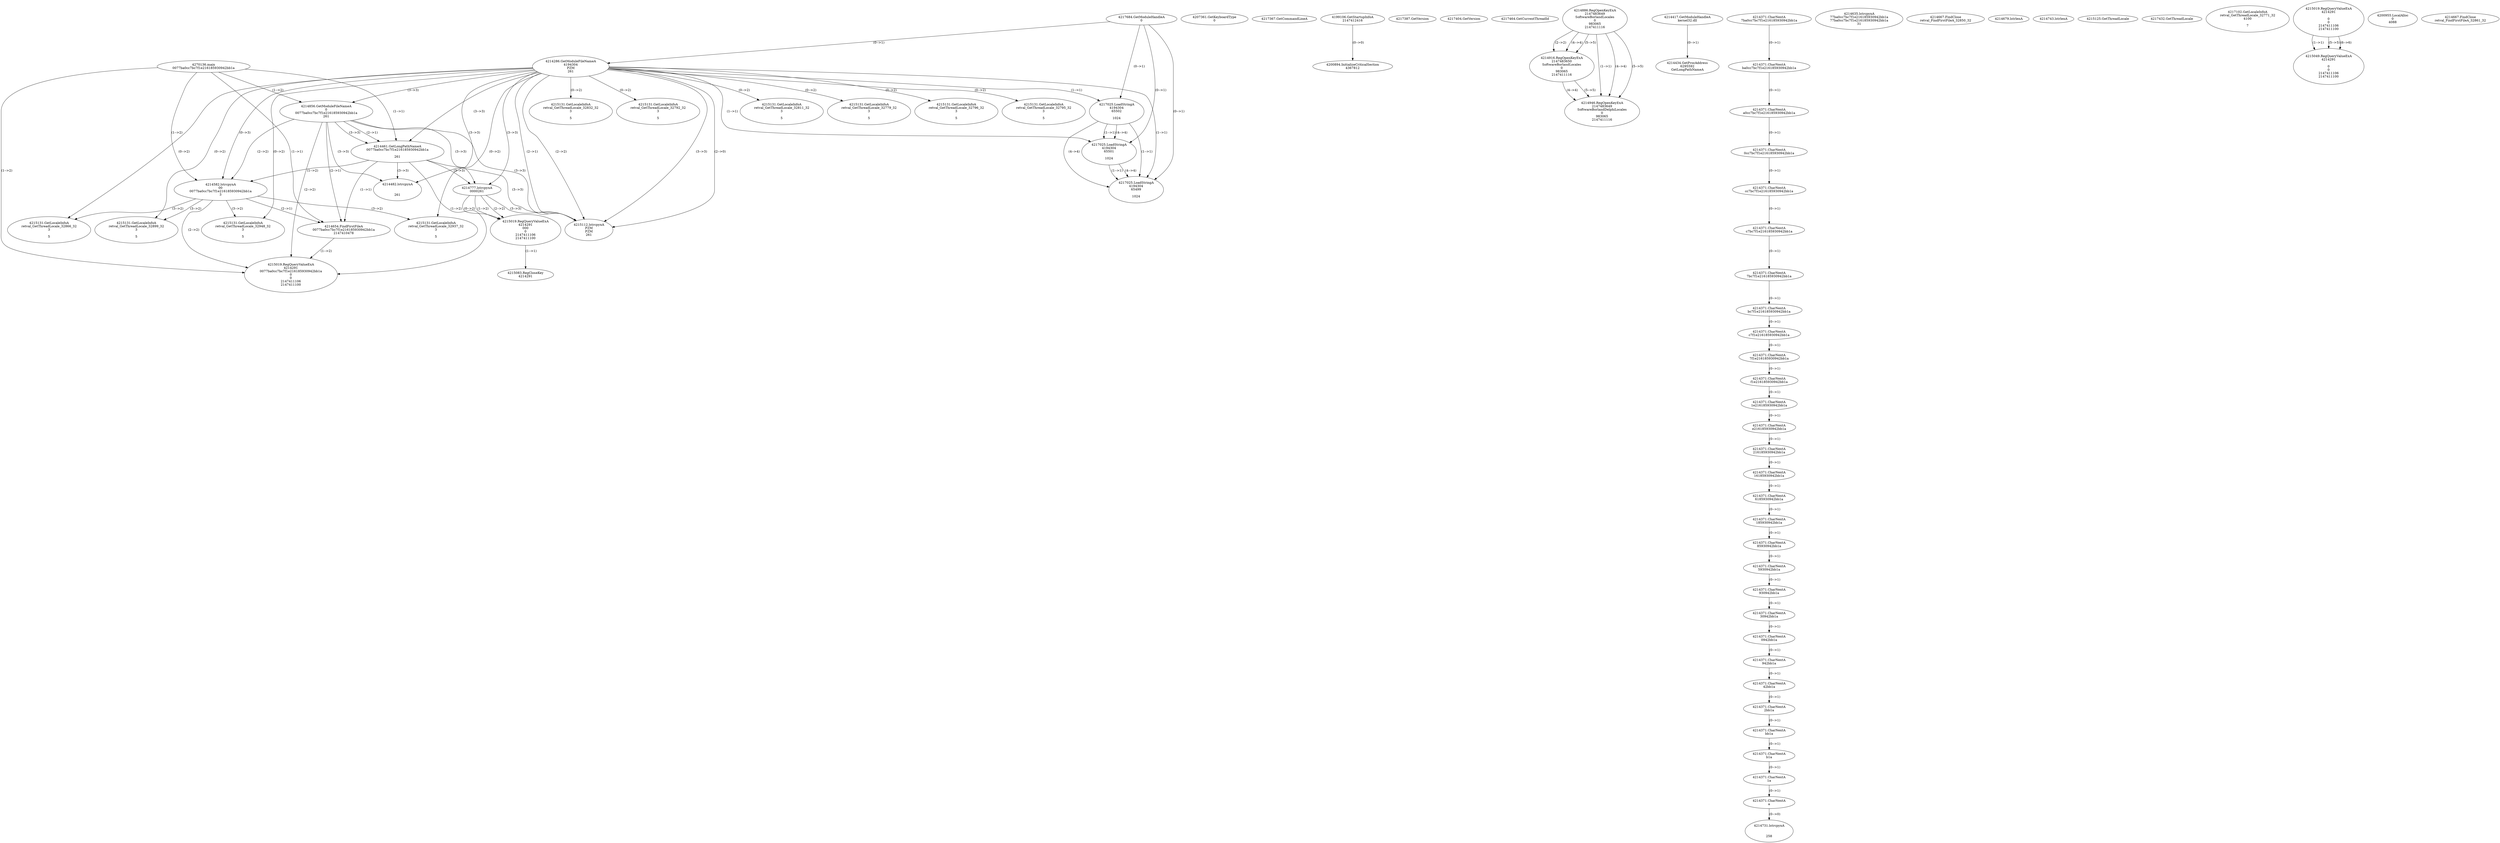 // Global SCDG with merge call
digraph {
	0 [label="4270136.main
0077ba0cc7bc7f1e216185930942bb1a"]
	1 [label="4217684.GetModuleHandleA
0"]
	2 [label="4207361.GetKeyboardType
0"]
	3 [label="4217367.GetCommandLineA
"]
	4 [label="4199106.GetStartupInfoA
2147412416"]
	5 [label="4217387.GetVersion
"]
	6 [label="4217404.GetVersion
"]
	7 [label="4217464.GetCurrentThreadId
"]
	8 [label="4214286.GetModuleFileNameA
4194304
PZM
261"]
	1 -> 8 [label="(0-->1)"]
	9 [label="4214856.GetModuleFileNameA
0
0077ba0cc7bc7f1e216185930942bb1a
261"]
	0 -> 9 [label="(1-->2)"]
	8 -> 9 [label="(3-->3)"]
	10 [label="4214886.RegOpenKeyExA
2147483649
Software\Borland\Locales
0
983065
2147411116"]
	11 [label="4214916.RegOpenKeyExA
2147483650
Software\Borland\Locales
0
983065
2147411116"]
	10 -> 11 [label="(2-->2)"]
	10 -> 11 [label="(4-->4)"]
	10 -> 11 [label="(5-->5)"]
	12 [label="4214946.RegOpenKeyExA
2147483649
Software\Borland\Delphi\Locales
0
983065
2147411116"]
	10 -> 12 [label="(1-->1)"]
	10 -> 12 [label="(4-->4)"]
	11 -> 12 [label="(4-->4)"]
	10 -> 12 [label="(5-->5)"]
	11 -> 12 [label="(5-->5)"]
	13 [label="4214417.GetModuleHandleA
kernel32.dll"]
	14 [label="4214434.GetProcAddress
6295592
GetLongPathNameA"]
	13 -> 14 [label="(0-->1)"]
	15 [label="4214461.GetLongPathNameA
0077ba0cc7bc7f1e216185930942bb1a

261"]
	0 -> 15 [label="(1-->1)"]
	9 -> 15 [label="(2-->1)"]
	8 -> 15 [label="(3-->3)"]
	9 -> 15 [label="(3-->3)"]
	16 [label="4214582.lstrcpynA
00
0077ba0cc7bc7f1e216185930942bb1a
3"]
	0 -> 16 [label="(1-->2)"]
	9 -> 16 [label="(2-->2)"]
	15 -> 16 [label="(1-->2)"]
	8 -> 16 [label="(0-->3)"]
	17 [label="4214371.CharNextA
7ba0cc7bc7f1e216185930942bb1a"]
	18 [label="4214371.CharNextA
ba0cc7bc7f1e216185930942bb1a"]
	17 -> 18 [label="(0-->1)"]
	19 [label="4214371.CharNextA
a0cc7bc7f1e216185930942bb1a"]
	18 -> 19 [label="(0-->1)"]
	20 [label="4214371.CharNextA
0cc7bc7f1e216185930942bb1a"]
	19 -> 20 [label="(0-->1)"]
	21 [label="4214371.CharNextA
cc7bc7f1e216185930942bb1a"]
	20 -> 21 [label="(0-->1)"]
	22 [label="4214371.CharNextA
c7bc7f1e216185930942bb1a"]
	21 -> 22 [label="(0-->1)"]
	23 [label="4214371.CharNextA
7bc7f1e216185930942bb1a"]
	22 -> 23 [label="(0-->1)"]
	24 [label="4214371.CharNextA
bc7f1e216185930942bb1a"]
	23 -> 24 [label="(0-->1)"]
	25 [label="4214371.CharNextA
c7f1e216185930942bb1a"]
	24 -> 25 [label="(0-->1)"]
	26 [label="4214371.CharNextA
7f1e216185930942bb1a"]
	25 -> 26 [label="(0-->1)"]
	27 [label="4214371.CharNextA
f1e216185930942bb1a"]
	26 -> 27 [label="(0-->1)"]
	28 [label="4214371.CharNextA
1e216185930942bb1a"]
	27 -> 28 [label="(0-->1)"]
	29 [label="4214371.CharNextA
e216185930942bb1a"]
	28 -> 29 [label="(0-->1)"]
	30 [label="4214371.CharNextA
216185930942bb1a"]
	29 -> 30 [label="(0-->1)"]
	31 [label="4214371.CharNextA
16185930942bb1a"]
	30 -> 31 [label="(0-->1)"]
	32 [label="4214371.CharNextA
6185930942bb1a"]
	31 -> 32 [label="(0-->1)"]
	33 [label="4214371.CharNextA
185930942bb1a"]
	32 -> 33 [label="(0-->1)"]
	34 [label="4214371.CharNextA
85930942bb1a"]
	33 -> 34 [label="(0-->1)"]
	35 [label="4214371.CharNextA
5930942bb1a"]
	34 -> 35 [label="(0-->1)"]
	36 [label="4214371.CharNextA
930942bb1a"]
	35 -> 36 [label="(0-->1)"]
	37 [label="4214371.CharNextA
30942bb1a"]
	36 -> 37 [label="(0-->1)"]
	38 [label="4214371.CharNextA
0942bb1a"]
	37 -> 38 [label="(0-->1)"]
	39 [label="4214371.CharNextA
942bb1a"]
	38 -> 39 [label="(0-->1)"]
	40 [label="4214371.CharNextA
42bb1a"]
	39 -> 40 [label="(0-->1)"]
	41 [label="4214371.CharNextA
2bb1a"]
	40 -> 41 [label="(0-->1)"]
	42 [label="4214371.CharNextA
bb1a"]
	41 -> 42 [label="(0-->1)"]
	43 [label="4214371.CharNextA
b1a"]
	42 -> 43 [label="(0-->1)"]
	44 [label="4214371.CharNextA
1a"]
	43 -> 44 [label="(0-->1)"]
	45 [label="4214371.CharNextA
a"]
	44 -> 45 [label="(0-->1)"]
	46 [label="4214635.lstrcpynA
77ba0cc7bc7f1e216185930942bb1a
77ba0cc7bc7f1e216185930942bb1a
31"]
	47 [label="4214654.FindFirstFileA
0077ba0cc7bc7f1e216185930942bb1a
2147410478"]
	0 -> 47 [label="(1-->1)"]
	9 -> 47 [label="(2-->1)"]
	15 -> 47 [label="(1-->1)"]
	16 -> 47 [label="(2-->1)"]
	48 [label="4214667.FindClose
retval_FindFirstFileA_32850_32"]
	49 [label="4214679.lstrlenA
"]
	50 [label="4214731.lstrcpynA


258"]
	45 -> 50 [label="(0-->0)"]
	51 [label="4214743.lstrlenA
"]
	52 [label="4214777.lstrcpynA
00\
00\
261"]
	8 -> 52 [label="(3-->3)"]
	9 -> 52 [label="(3-->3)"]
	15 -> 52 [label="(3-->3)"]
	53 [label="4215019.RegQueryValueExA
4214291
00\
0
0
2147411106
2147411100"]
	52 -> 53 [label="(1-->2)"]
	52 -> 53 [label="(2-->2)"]
	52 -> 53 [label="(0-->2)"]
	54 [label="4215083.RegCloseKey
4214291"]
	53 -> 54 [label="(1-->1)"]
	55 [label="4215112.lstrcpynA
PZM
PZM
261"]
	8 -> 55 [label="(2-->1)"]
	8 -> 55 [label="(2-->2)"]
	8 -> 55 [label="(3-->3)"]
	9 -> 55 [label="(3-->3)"]
	15 -> 55 [label="(3-->3)"]
	52 -> 55 [label="(3-->3)"]
	8 -> 55 [label="(2-->0)"]
	56 [label="4215125.GetThreadLocale
"]
	57 [label="4215131.GetLocaleInfoA
retval_GetThreadLocale_32866_32
3

5"]
	8 -> 57 [label="(0-->2)"]
	16 -> 57 [label="(3-->2)"]
	58 [label="4217025.LoadStringA
4194304
65502

1024"]
	1 -> 58 [label="(0-->1)"]
	8 -> 58 [label="(1-->1)"]
	59 [label="4217025.LoadStringA
4194304
65501

1024"]
	1 -> 59 [label="(0-->1)"]
	8 -> 59 [label="(1-->1)"]
	58 -> 59 [label="(1-->1)"]
	58 -> 59 [label="(4-->4)"]
	60 [label="4217025.LoadStringA
4194304
65499

1024"]
	1 -> 60 [label="(0-->1)"]
	8 -> 60 [label="(1-->1)"]
	58 -> 60 [label="(1-->1)"]
	59 -> 60 [label="(1-->1)"]
	58 -> 60 [label="(4-->4)"]
	59 -> 60 [label="(4-->4)"]
	61 [label="4217432.GetThreadLocale
"]
	62 [label="4217102.GetLocaleInfoA
retval_GetThreadLocale_32771_32
4100

7"]
	63 [label="4214482.lstrcpynA


261"]
	8 -> 63 [label="(3-->3)"]
	9 -> 63 [label="(3-->3)"]
	15 -> 63 [label="(3-->3)"]
	64 [label="4215019.RegQueryValueExA
4214291

0
0
2147411106
2147411100"]
	65 [label="4215049.RegQueryValueExA
4214291

0
0
2147411106
2147411100"]
	64 -> 65 [label="(1-->1)"]
	64 -> 65 [label="(5-->5)"]
	64 -> 65 [label="(6-->6)"]
	66 [label="4215131.GetLocaleInfoA
retval_GetThreadLocale_32832_32
3

5"]
	8 -> 66 [label="(0-->2)"]
	67 [label="4200894.InitializeCriticalSection
4367812"]
	4 -> 67 [label="(0-->0)"]
	68 [label="4200955.LocalAlloc
0
4088"]
	69 [label="4215131.GetLocaleInfoA
retval_GetThreadLocale_32792_32
3

5"]
	8 -> 69 [label="(0-->2)"]
	70 [label="4215019.RegQueryValueExA
4214291
0077ba0cc7bc7f1e216185930942bb1a
0
0
2147411106
2147411100"]
	0 -> 70 [label="(1-->2)"]
	9 -> 70 [label="(2-->2)"]
	15 -> 70 [label="(1-->2)"]
	16 -> 70 [label="(2-->2)"]
	47 -> 70 [label="(1-->2)"]
	71 [label="4215131.GetLocaleInfoA
retval_GetThreadLocale_32937_32
3

5"]
	8 -> 71 [label="(0-->2)"]
	16 -> 71 [label="(3-->2)"]
	72 [label="4215131.GetLocaleInfoA
retval_GetThreadLocale_32811_32
3

5"]
	8 -> 72 [label="(0-->2)"]
	73 [label="4215131.GetLocaleInfoA
retval_GetThreadLocale_32779_32
3

5"]
	8 -> 73 [label="(0-->2)"]
	74 [label="4215131.GetLocaleInfoA
retval_GetThreadLocale_32796_32
3

5"]
	8 -> 74 [label="(0-->2)"]
	75 [label="4215131.GetLocaleInfoA
retval_GetThreadLocale_32899_32
3

5"]
	8 -> 75 [label="(0-->2)"]
	16 -> 75 [label="(3-->2)"]
	76 [label="4215131.GetLocaleInfoA
retval_GetThreadLocale_32795_32
3

5"]
	8 -> 76 [label="(0-->2)"]
	77 [label="4214667.FindClose
retval_FindFirstFileA_32861_32"]
	78 [label="4215131.GetLocaleInfoA
retval_GetThreadLocale_32948_32
3

5"]
	8 -> 78 [label="(0-->2)"]
	16 -> 78 [label="(3-->2)"]
}
